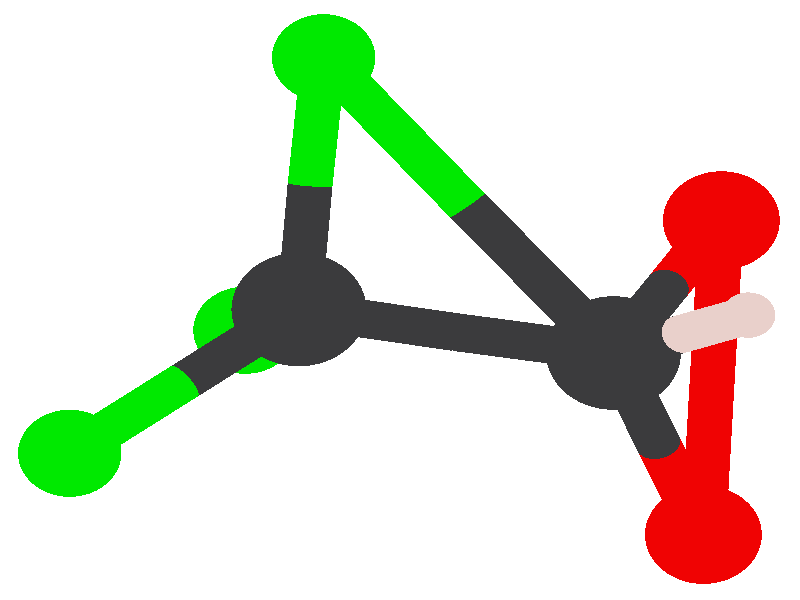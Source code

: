 #version 3.6;
#include "colors.inc"
#include "finish.inc"

global_settings {assumed_gamma 2.2 max_trace_level 6}
background {color White transmit 1.0}
camera {orthographic angle 0
  right -3.56*x up 3.17*y
  direction 50.00*z
  location <0,0,50.00> look_at <0,0,0>}


light_source {<  2.00,   3.00,  40.00> color White
  area_light <0.70, 0, 0>, <0, 0.70, 0>, 3, 3
  adaptive 1 jitter}
// no fog
#declare simple = finish {phong 0.7 ambient 0.4 diffuse 0.55}
#declare pale = finish {ambient 0.9 diffuse 0.30 roughness 0.001 specular 0.2 }
#declare intermediate = finish {ambient 0.4 diffuse 0.6 specular 0.1 roughness 0.04}
#declare vmd = finish {ambient 0.2 diffuse 0.80 phong 0.25 phong_size 10.0 specular 0.2 roughness 0.1}
#declare jmol = finish {ambient 0.4 diffuse 0.6 specular 1 roughness 0.001 metallic}
#declare ase2 = finish {ambient 0.2 brilliance 3 diffuse 0.6 metallic specular 0.7 roughness 0.04 reflection 0.15}
#declare ase3 = finish {ambient 0.4 brilliance 2 diffuse 0.6 metallic specular 1.0 roughness 0.001 reflection 0.0}
#declare glass = finish {ambient 0.4 diffuse 0.35 specular 1.0 roughness 0.001}
#declare glass2 = finish {ambient 0.3 diffuse 0.3 specular 1.0 reflection 0.25 roughness 0.001}
#declare Rcell = 0.050;
#declare Rbond = 0.100;

#macro atom(LOC, R, COL, TRANS, FIN)
  sphere{LOC, R texture{pigment{color COL transmit TRANS} finish{FIN}}}
#end
#macro constrain(LOC, R, COL, TRANS FIN)
union{torus{R, Rcell rotate 45*z texture{pigment{color COL transmit TRANS} finish{FIN}}}
     torus{R, Rcell rotate -45*z texture{pigment{color COL transmit TRANS} finish{FIN}}}
     translate LOC}
#end

// no cell vertices
atom(< -0.45,  -0.05,  -0.96>, 0.30, rgb <0.24, 0.24, 0.25>, 0.0, jmol) // #0
atom(<  0.95,  -0.28,  -0.95>, 0.30, rgb <0.24, 0.24, 0.25>, 0.0, jmol) // #1
atom(<  1.35,  -1.24,  -2.18>, 0.26, rgb <0.94, 0.04, 0.04>, 0.0, jmol) // #2
atom(<  1.43,   0.42,  -2.26>, 0.26, rgb <0.94, 0.04, 0.04>, 0.0, jmol) // #3
atom(< -0.69,  -0.16,  -2.30>, 0.23, rgb <0.00, 0.91, 0.00>, 0.0, jmol) // #4
atom(< -1.47,  -0.81,  -0.58>, 0.23, rgb <0.00, 0.91, 0.00>, 0.0, jmol) // #5
atom(< -0.34,   1.28,  -0.83>, 0.23, rgb <0.00, 0.91, 0.00>, 0.0, jmol) // #6
atom(<  1.55,  -0.08,   0.00>, 0.12, rgb <0.91, 0.81, 0.79>, 0.0, jmol) // #7
cylinder {< -0.45,  -0.05,  -0.96>, <  0.25,  -0.17,  -0.96>, Rbond texture{pigment {color rgb <0.24, 0.24, 0.25> transmit 0.0} finish{jmol}}}
cylinder {<  0.95,  -0.28,  -0.95>, <  0.25,  -0.17,  -0.96>, Rbond texture{pigment {color rgb <0.24, 0.24, 0.25> transmit 0.0} finish{jmol}}}
cylinder {< -0.45,  -0.05,  -0.96>, < -0.57,  -0.11,  -1.63>, Rbond texture{pigment {color rgb <0.24, 0.24, 0.25> transmit 0.0} finish{jmol}}}
cylinder {< -0.69,  -0.16,  -2.30>, < -0.57,  -0.11,  -1.63>, Rbond texture{pigment {color rgb <0.00, 0.91, 0.00> transmit 0.0} finish{jmol}}}
cylinder {< -0.45,  -0.05,  -0.96>, < -0.96,  -0.43,  -0.77>, Rbond texture{pigment {color rgb <0.24, 0.24, 0.25> transmit 0.0} finish{jmol}}}
cylinder {< -1.47,  -0.81,  -0.58>, < -0.96,  -0.43,  -0.77>, Rbond texture{pigment {color rgb <0.00, 0.91, 0.00> transmit 0.0} finish{jmol}}}
cylinder {< -0.45,  -0.05,  -0.96>, < -0.40,   0.61,  -0.90>, Rbond texture{pigment {color rgb <0.24, 0.24, 0.25> transmit 0.0} finish{jmol}}}
cylinder {< -0.34,   1.28,  -0.83>, < -0.40,   0.61,  -0.90>, Rbond texture{pigment {color rgb <0.00, 0.91, 0.00> transmit 0.0} finish{jmol}}}
cylinder {<  0.95,  -0.28,  -0.95>, <  1.15,  -0.76,  -1.57>, Rbond texture{pigment {color rgb <0.24, 0.24, 0.25> transmit 0.0} finish{jmol}}}
cylinder {<  1.35,  -1.24,  -2.18>, <  1.15,  -0.76,  -1.57>, Rbond texture{pigment {color rgb <0.94, 0.04, 0.04> transmit 0.0} finish{jmol}}}
cylinder {<  0.95,  -0.28,  -0.95>, <  1.19,   0.07,  -1.60>, Rbond texture{pigment {color rgb <0.24, 0.24, 0.25> transmit 0.0} finish{jmol}}}
cylinder {<  1.43,   0.42,  -2.26>, <  1.19,   0.07,  -1.60>, Rbond texture{pigment {color rgb <0.94, 0.04, 0.04> transmit 0.0} finish{jmol}}}
cylinder {<  0.95,  -0.28,  -0.95>, <  0.30,   0.50,  -0.89>, Rbond texture{pigment {color rgb <0.24, 0.24, 0.25> transmit 0.0} finish{jmol}}}
cylinder {< -0.34,   1.28,  -0.83>, <  0.30,   0.50,  -0.89>, Rbond texture{pigment {color rgb <0.00, 0.91, 0.00> transmit 0.0} finish{jmol}}}
cylinder {<  0.95,  -0.28,  -0.95>, <  1.25,  -0.18,  -0.47>, Rbond texture{pigment {color rgb <0.24, 0.24, 0.25> transmit 0.0} finish{jmol}}}
cylinder {<  1.55,  -0.08,   0.00>, <  1.25,  -0.18,  -0.47>, Rbond texture{pigment {color rgb <0.91, 0.81, 0.79> transmit 0.0} finish{jmol}}}
cylinder {<  1.35,  -1.24,  -2.18>, <  1.39,  -0.41,  -2.22>, Rbond texture{pigment {color rgb <0.94, 0.04, 0.04> transmit 0.0} finish{jmol}}}
cylinder {<  1.43,   0.42,  -2.26>, <  1.39,  -0.41,  -2.22>, Rbond texture{pigment {color rgb <0.94, 0.04, 0.04> transmit 0.0} finish{jmol}}}
// no constraints

